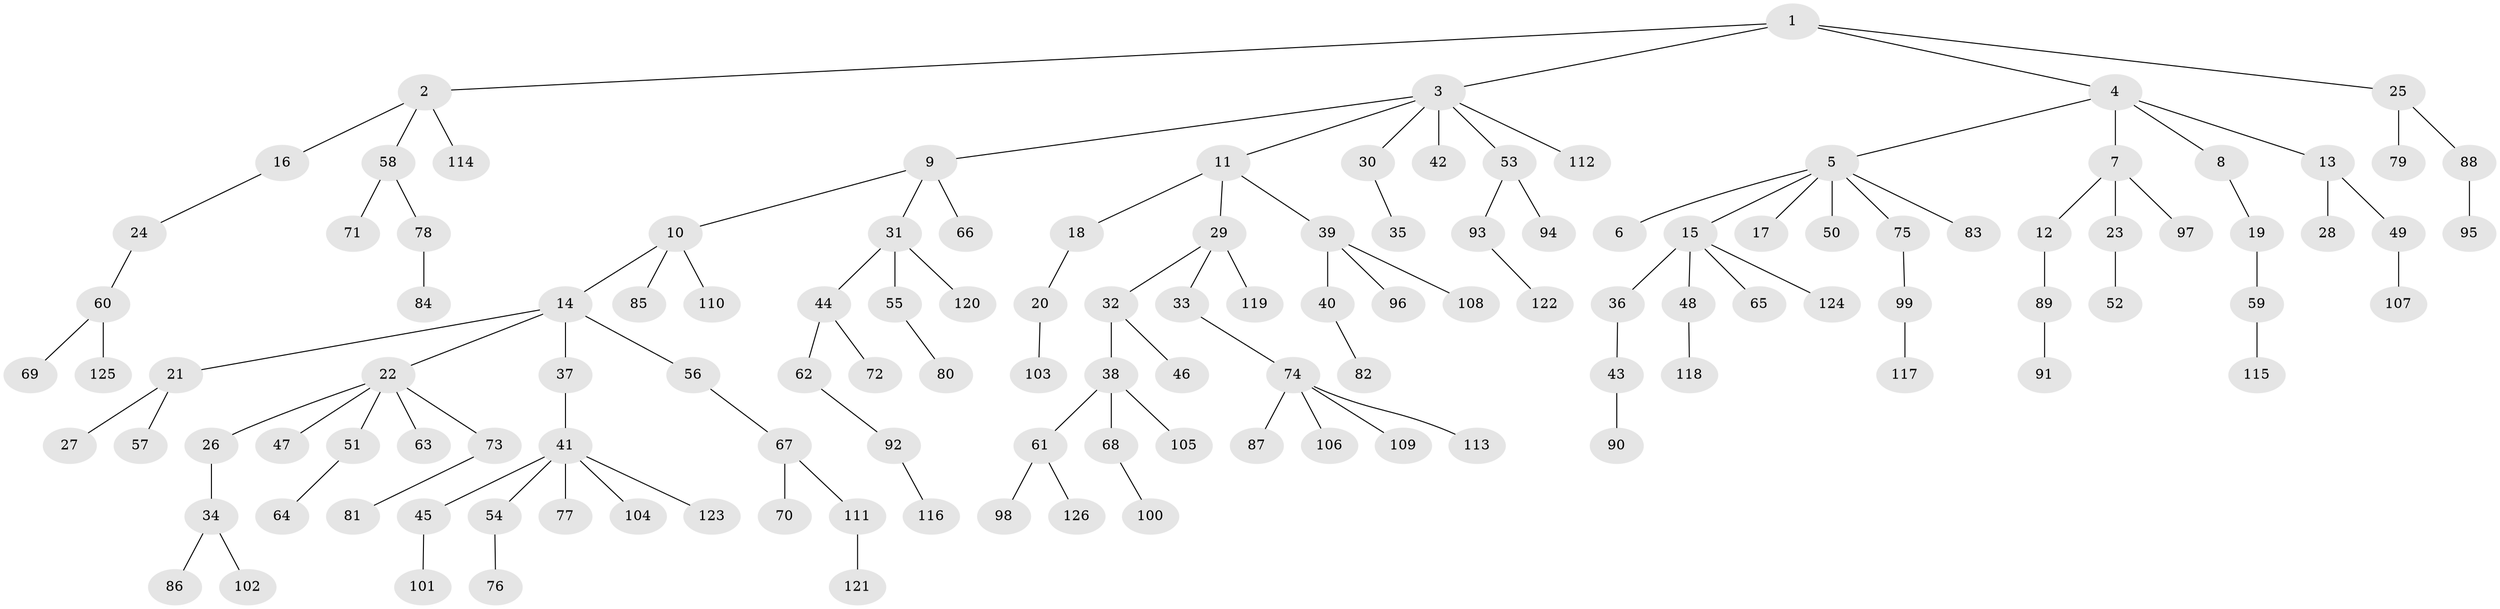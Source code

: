 // coarse degree distribution, {4: 0.07526881720430108, 7: 0.021505376344086023, 6: 0.043010752688172046, 1: 0.5913978494623656, 2: 0.17204301075268819, 3: 0.07526881720430108, 5: 0.021505376344086023}
// Generated by graph-tools (version 1.1) at 2025/24/03/03/25 07:24:05]
// undirected, 126 vertices, 125 edges
graph export_dot {
graph [start="1"]
  node [color=gray90,style=filled];
  1;
  2;
  3;
  4;
  5;
  6;
  7;
  8;
  9;
  10;
  11;
  12;
  13;
  14;
  15;
  16;
  17;
  18;
  19;
  20;
  21;
  22;
  23;
  24;
  25;
  26;
  27;
  28;
  29;
  30;
  31;
  32;
  33;
  34;
  35;
  36;
  37;
  38;
  39;
  40;
  41;
  42;
  43;
  44;
  45;
  46;
  47;
  48;
  49;
  50;
  51;
  52;
  53;
  54;
  55;
  56;
  57;
  58;
  59;
  60;
  61;
  62;
  63;
  64;
  65;
  66;
  67;
  68;
  69;
  70;
  71;
  72;
  73;
  74;
  75;
  76;
  77;
  78;
  79;
  80;
  81;
  82;
  83;
  84;
  85;
  86;
  87;
  88;
  89;
  90;
  91;
  92;
  93;
  94;
  95;
  96;
  97;
  98;
  99;
  100;
  101;
  102;
  103;
  104;
  105;
  106;
  107;
  108;
  109;
  110;
  111;
  112;
  113;
  114;
  115;
  116;
  117;
  118;
  119;
  120;
  121;
  122;
  123;
  124;
  125;
  126;
  1 -- 2;
  1 -- 3;
  1 -- 4;
  1 -- 25;
  2 -- 16;
  2 -- 58;
  2 -- 114;
  3 -- 9;
  3 -- 11;
  3 -- 30;
  3 -- 42;
  3 -- 53;
  3 -- 112;
  4 -- 5;
  4 -- 7;
  4 -- 8;
  4 -- 13;
  5 -- 6;
  5 -- 15;
  5 -- 17;
  5 -- 50;
  5 -- 75;
  5 -- 83;
  7 -- 12;
  7 -- 23;
  7 -- 97;
  8 -- 19;
  9 -- 10;
  9 -- 31;
  9 -- 66;
  10 -- 14;
  10 -- 85;
  10 -- 110;
  11 -- 18;
  11 -- 29;
  11 -- 39;
  12 -- 89;
  13 -- 28;
  13 -- 49;
  14 -- 21;
  14 -- 22;
  14 -- 37;
  14 -- 56;
  15 -- 36;
  15 -- 48;
  15 -- 65;
  15 -- 124;
  16 -- 24;
  18 -- 20;
  19 -- 59;
  20 -- 103;
  21 -- 27;
  21 -- 57;
  22 -- 26;
  22 -- 47;
  22 -- 51;
  22 -- 63;
  22 -- 73;
  23 -- 52;
  24 -- 60;
  25 -- 79;
  25 -- 88;
  26 -- 34;
  29 -- 32;
  29 -- 33;
  29 -- 119;
  30 -- 35;
  31 -- 44;
  31 -- 55;
  31 -- 120;
  32 -- 38;
  32 -- 46;
  33 -- 74;
  34 -- 86;
  34 -- 102;
  36 -- 43;
  37 -- 41;
  38 -- 61;
  38 -- 68;
  38 -- 105;
  39 -- 40;
  39 -- 96;
  39 -- 108;
  40 -- 82;
  41 -- 45;
  41 -- 54;
  41 -- 77;
  41 -- 104;
  41 -- 123;
  43 -- 90;
  44 -- 62;
  44 -- 72;
  45 -- 101;
  48 -- 118;
  49 -- 107;
  51 -- 64;
  53 -- 93;
  53 -- 94;
  54 -- 76;
  55 -- 80;
  56 -- 67;
  58 -- 71;
  58 -- 78;
  59 -- 115;
  60 -- 69;
  60 -- 125;
  61 -- 98;
  61 -- 126;
  62 -- 92;
  67 -- 70;
  67 -- 111;
  68 -- 100;
  73 -- 81;
  74 -- 87;
  74 -- 106;
  74 -- 109;
  74 -- 113;
  75 -- 99;
  78 -- 84;
  88 -- 95;
  89 -- 91;
  92 -- 116;
  93 -- 122;
  99 -- 117;
  111 -- 121;
}
